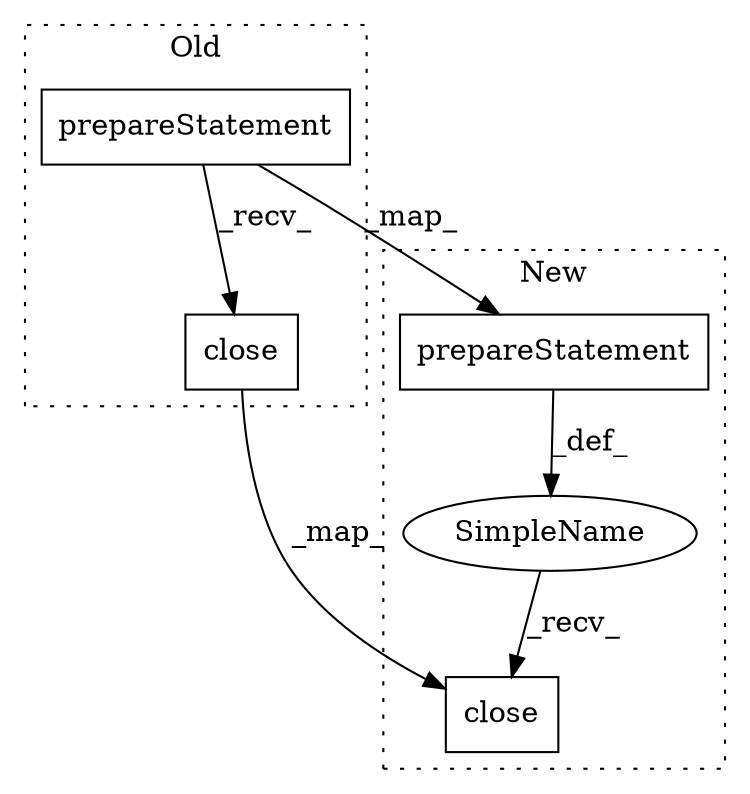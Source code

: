 digraph G {
subgraph cluster0 {
1 [label="close" a="32" s="1535" l="7" shape="box"];
3 [label="prepareStatement" a="32" s="1115,1175" l="17,1" shape="box"];
label = "Old";
style="dotted";
}
subgraph cluster1 {
2 [label="close" a="32" s="1589" l="7" shape="box"];
4 [label="prepareStatement" a="32" s="1078,1138" l="17,1" shape="box"];
5 [label="SimpleName" a="42" s="1058" l="9" shape="ellipse"];
label = "New";
style="dotted";
}
1 -> 2 [label="_map_"];
3 -> 4 [label="_map_"];
3 -> 1 [label="_recv_"];
4 -> 5 [label="_def_"];
5 -> 2 [label="_recv_"];
}